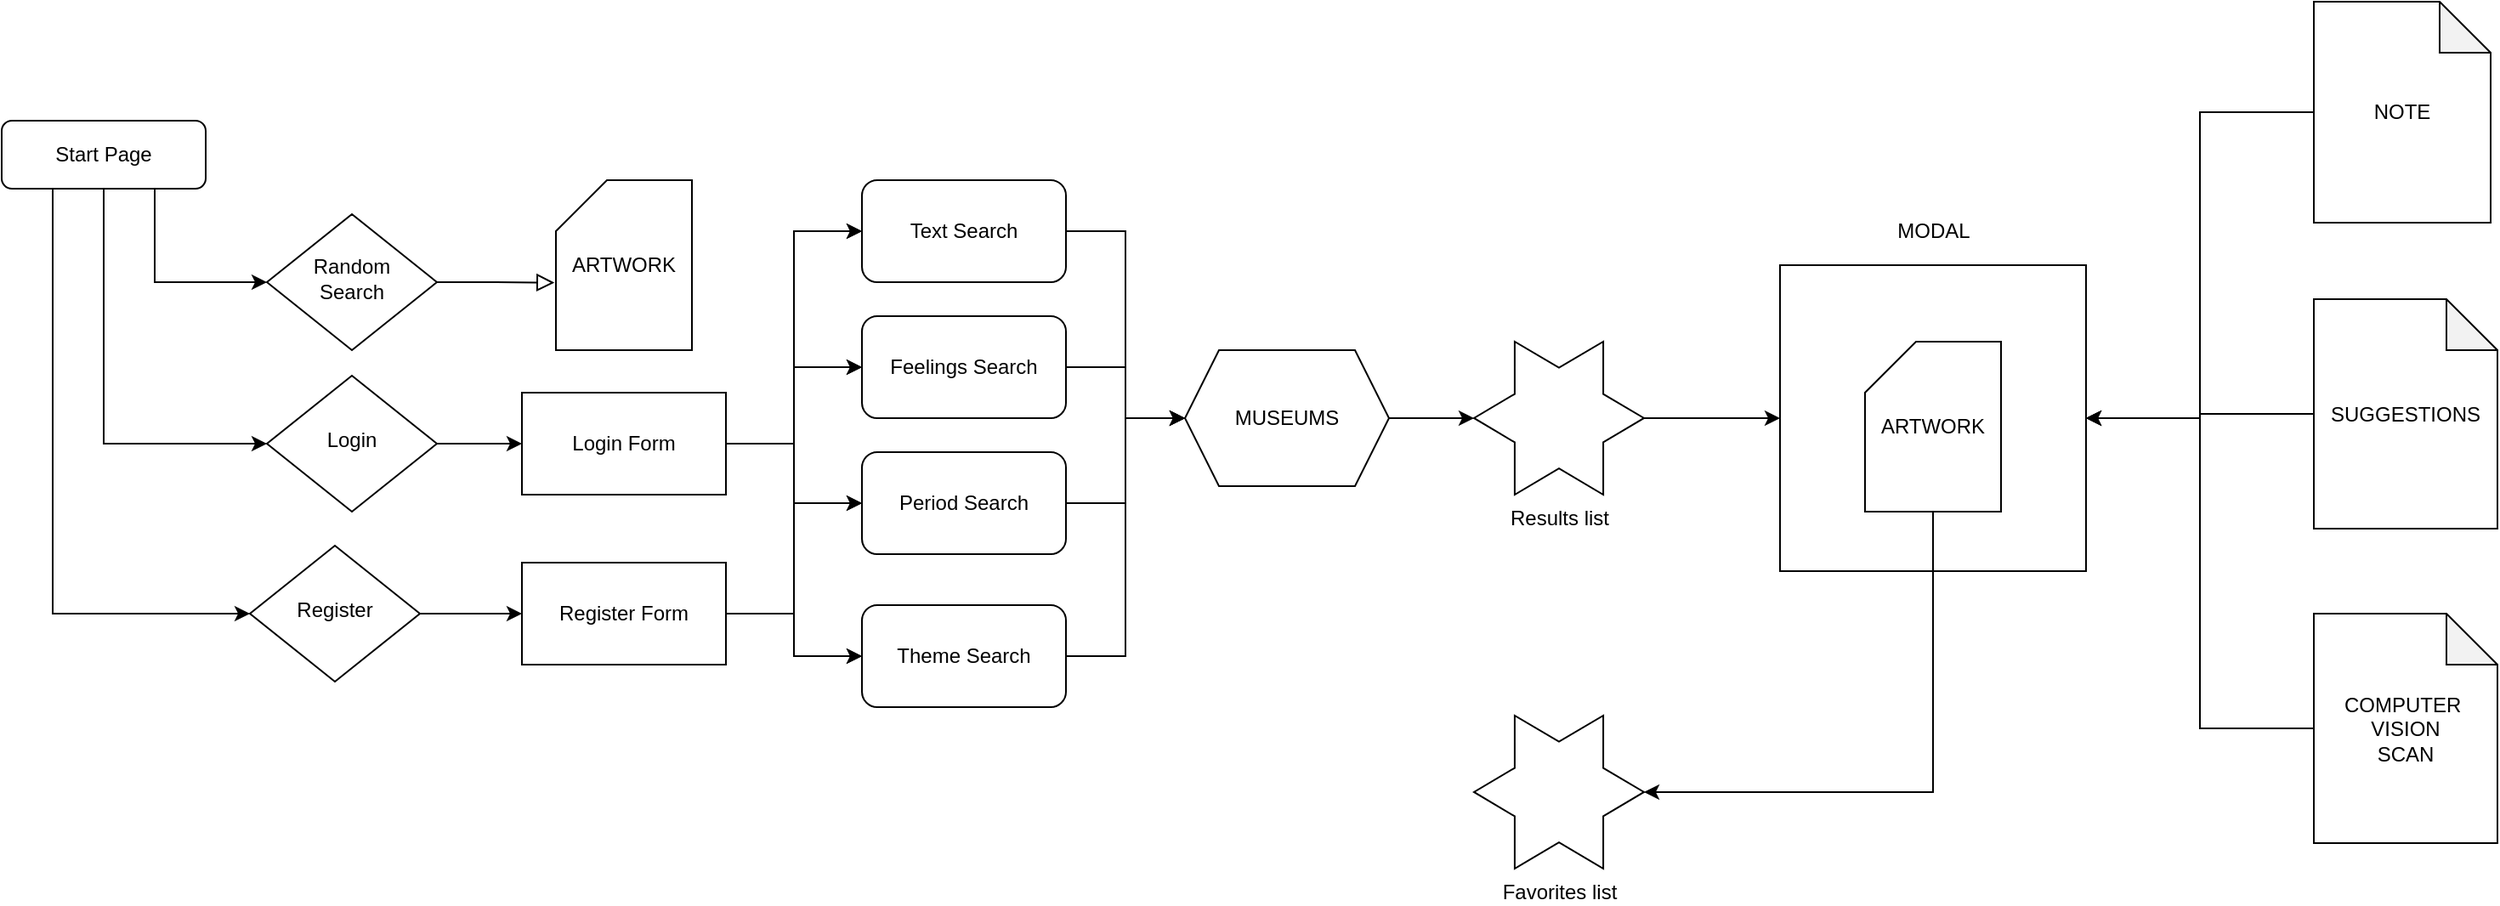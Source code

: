 <mxfile version="14.6.11" type="github">
  <diagram id="C5RBs43oDa-KdzZeNtuy" name="UserLogic">
    <mxGraphModel dx="1426" dy="771" grid="1" gridSize="10" guides="1" tooltips="1" connect="1" arrows="1" fold="1" page="1" pageScale="1" pageWidth="827" pageHeight="1169" math="0" shadow="0">
      <root>
        <mxCell id="WIyWlLk6GJQsqaUBKTNV-0" />
        <mxCell id="WIyWlLk6GJQsqaUBKTNV-1" parent="WIyWlLk6GJQsqaUBKTNV-0" />
        <mxCell id="U1Xu8Lq1FuDB0URxKzO4-0" style="edgeStyle=orthogonalEdgeStyle;rounded=0;orthogonalLoop=1;jettySize=auto;html=1;exitX=0.75;exitY=1;exitDx=0;exitDy=0;entryX=0;entryY=0.5;entryDx=0;entryDy=0;" parent="WIyWlLk6GJQsqaUBKTNV-1" source="WIyWlLk6GJQsqaUBKTNV-3" target="WIyWlLk6GJQsqaUBKTNV-6" edge="1">
          <mxGeometry relative="1" as="geometry" />
        </mxCell>
        <mxCell id="U1Xu8Lq1FuDB0URxKzO4-1" style="edgeStyle=orthogonalEdgeStyle;rounded=0;orthogonalLoop=1;jettySize=auto;html=1;exitX=0.5;exitY=1;exitDx=0;exitDy=0;entryX=0;entryY=0.5;entryDx=0;entryDy=0;" parent="WIyWlLk6GJQsqaUBKTNV-1" source="WIyWlLk6GJQsqaUBKTNV-3" target="WIyWlLk6GJQsqaUBKTNV-10" edge="1">
          <mxGeometry relative="1" as="geometry" />
        </mxCell>
        <mxCell id="U1Xu8Lq1FuDB0URxKzO4-2" style="edgeStyle=orthogonalEdgeStyle;rounded=0;orthogonalLoop=1;jettySize=auto;html=1;exitX=0.25;exitY=1;exitDx=0;exitDy=0;entryX=0;entryY=0.5;entryDx=0;entryDy=0;" parent="WIyWlLk6GJQsqaUBKTNV-1" source="WIyWlLk6GJQsqaUBKTNV-3" target="iknLp_WJPqp2MoD4062r-0" edge="1">
          <mxGeometry relative="1" as="geometry" />
        </mxCell>
        <mxCell id="WIyWlLk6GJQsqaUBKTNV-3" value="Start Page" style="rounded=1;whiteSpace=wrap;html=1;fontSize=12;glass=0;strokeWidth=1;shadow=0;" parent="WIyWlLk6GJQsqaUBKTNV-1" vertex="1">
          <mxGeometry x="294" y="240" width="120" height="40" as="geometry" />
        </mxCell>
        <mxCell id="WIyWlLk6GJQsqaUBKTNV-5" value="" style="edgeStyle=orthogonalEdgeStyle;rounded=0;html=1;jettySize=auto;orthogonalLoop=1;fontSize=11;endArrow=block;endFill=0;endSize=8;strokeWidth=1;shadow=0;labelBackgroundColor=none;entryX=-0.011;entryY=0.603;entryDx=0;entryDy=0;entryPerimeter=0;" parent="WIyWlLk6GJQsqaUBKTNV-1" source="WIyWlLk6GJQsqaUBKTNV-6" target="U1Xu8Lq1FuDB0URxKzO4-5" edge="1">
          <mxGeometry y="10" relative="1" as="geometry">
            <mxPoint as="offset" />
            <mxPoint x="791" y="334" as="targetPoint" />
          </mxGeometry>
        </mxCell>
        <mxCell id="WIyWlLk6GJQsqaUBKTNV-6" value="Random &lt;br&gt;Search" style="rhombus;whiteSpace=wrap;html=1;shadow=0;fontFamily=Helvetica;fontSize=12;align=center;strokeWidth=1;spacing=6;spacingTop=-4;" parent="WIyWlLk6GJQsqaUBKTNV-1" vertex="1">
          <mxGeometry x="450" y="295" width="100" height="80" as="geometry" />
        </mxCell>
        <mxCell id="U1Xu8Lq1FuDB0URxKzO4-14" style="edgeStyle=orthogonalEdgeStyle;rounded=0;orthogonalLoop=1;jettySize=auto;html=1;exitX=1;exitY=0.5;exitDx=0;exitDy=0;" parent="WIyWlLk6GJQsqaUBKTNV-1" source="WIyWlLk6GJQsqaUBKTNV-10" target="U1Xu8Lq1FuDB0URxKzO4-13" edge="1">
          <mxGeometry relative="1" as="geometry" />
        </mxCell>
        <mxCell id="WIyWlLk6GJQsqaUBKTNV-10" value="Login" style="rhombus;whiteSpace=wrap;html=1;shadow=0;fontFamily=Helvetica;fontSize=12;align=center;strokeWidth=1;spacing=6;spacingTop=-4;" parent="WIyWlLk6GJQsqaUBKTNV-1" vertex="1">
          <mxGeometry x="450" y="390" width="100" height="80" as="geometry" />
        </mxCell>
        <mxCell id="U1Xu8Lq1FuDB0URxKzO4-40" style="edgeStyle=orthogonalEdgeStyle;rounded=0;orthogonalLoop=1;jettySize=auto;html=1;exitX=1;exitY=0.5;exitDx=0;exitDy=0;entryX=0;entryY=0.5;entryDx=0;entryDy=0;" parent="WIyWlLk6GJQsqaUBKTNV-1" source="iknLp_WJPqp2MoD4062r-0" target="U1Xu8Lq1FuDB0URxKzO4-39" edge="1">
          <mxGeometry relative="1" as="geometry" />
        </mxCell>
        <mxCell id="iknLp_WJPqp2MoD4062r-0" value="Register" style="rhombus;whiteSpace=wrap;html=1;shadow=0;fontFamily=Helvetica;fontSize=12;align=center;strokeWidth=1;spacing=6;spacingTop=-4;" parent="WIyWlLk6GJQsqaUBKTNV-1" vertex="1">
          <mxGeometry x="440" y="490" width="100" height="80" as="geometry" />
        </mxCell>
        <mxCell id="U1Xu8Lq1FuDB0URxKzO4-5" value="ARTWORK" style="shape=card;whiteSpace=wrap;html=1;" parent="WIyWlLk6GJQsqaUBKTNV-1" vertex="1">
          <mxGeometry x="620" y="275" width="80" height="100" as="geometry" />
        </mxCell>
        <mxCell id="U1Xu8Lq1FuDB0URxKzO4-22" style="edgeStyle=orthogonalEdgeStyle;rounded=0;orthogonalLoop=1;jettySize=auto;html=1;exitX=1;exitY=0.5;exitDx=0;exitDy=0;entryX=0;entryY=0.5;entryDx=0;entryDy=0;" parent="WIyWlLk6GJQsqaUBKTNV-1" source="U1Xu8Lq1FuDB0URxKzO4-13" target="U1Xu8Lq1FuDB0URxKzO4-15" edge="1">
          <mxGeometry relative="1" as="geometry" />
        </mxCell>
        <mxCell id="U1Xu8Lq1FuDB0URxKzO4-23" style="edgeStyle=orthogonalEdgeStyle;rounded=0;orthogonalLoop=1;jettySize=auto;html=1;exitX=1;exitY=0.5;exitDx=0;exitDy=0;entryX=0;entryY=0.5;entryDx=0;entryDy=0;" parent="WIyWlLk6GJQsqaUBKTNV-1" source="U1Xu8Lq1FuDB0URxKzO4-13" target="U1Xu8Lq1FuDB0URxKzO4-16" edge="1">
          <mxGeometry relative="1" as="geometry" />
        </mxCell>
        <mxCell id="U1Xu8Lq1FuDB0URxKzO4-24" style="edgeStyle=orthogonalEdgeStyle;rounded=0;orthogonalLoop=1;jettySize=auto;html=1;exitX=1;exitY=0.5;exitDx=0;exitDy=0;entryX=0;entryY=0.5;entryDx=0;entryDy=0;" parent="WIyWlLk6GJQsqaUBKTNV-1" source="U1Xu8Lq1FuDB0URxKzO4-13" target="U1Xu8Lq1FuDB0URxKzO4-17" edge="1">
          <mxGeometry relative="1" as="geometry" />
        </mxCell>
        <mxCell id="U1Xu8Lq1FuDB0URxKzO4-25" style="edgeStyle=orthogonalEdgeStyle;rounded=0;orthogonalLoop=1;jettySize=auto;html=1;exitX=1;exitY=0.5;exitDx=0;exitDy=0;entryX=0;entryY=0.5;entryDx=0;entryDy=0;" parent="WIyWlLk6GJQsqaUBKTNV-1" source="U1Xu8Lq1FuDB0URxKzO4-13" target="U1Xu8Lq1FuDB0URxKzO4-19" edge="1">
          <mxGeometry relative="1" as="geometry" />
        </mxCell>
        <mxCell id="U1Xu8Lq1FuDB0URxKzO4-13" value="Login Form" style="rounded=0;whiteSpace=wrap;html=1;" parent="WIyWlLk6GJQsqaUBKTNV-1" vertex="1">
          <mxGeometry x="600" y="400" width="120" height="60" as="geometry" />
        </mxCell>
        <mxCell id="U1Xu8Lq1FuDB0URxKzO4-31" style="edgeStyle=orthogonalEdgeStyle;rounded=0;orthogonalLoop=1;jettySize=auto;html=1;exitX=1;exitY=0.5;exitDx=0;exitDy=0;entryX=0;entryY=0.5;entryDx=0;entryDy=0;" parent="WIyWlLk6GJQsqaUBKTNV-1" source="U1Xu8Lq1FuDB0URxKzO4-15" target="U1Xu8Lq1FuDB0URxKzO4-34" edge="1">
          <mxGeometry relative="1" as="geometry">
            <mxPoint x="1790" y="428" as="targetPoint" />
          </mxGeometry>
        </mxCell>
        <mxCell id="U1Xu8Lq1FuDB0URxKzO4-35" style="edgeStyle=orthogonalEdgeStyle;rounded=0;orthogonalLoop=1;jettySize=auto;html=1;exitX=1;exitY=0.5;exitDx=0;exitDy=0;entryX=0;entryY=0.5;entryDx=0;entryDy=0;" parent="WIyWlLk6GJQsqaUBKTNV-1" source="U1Xu8Lq1FuDB0URxKzO4-16" target="U1Xu8Lq1FuDB0URxKzO4-34" edge="1">
          <mxGeometry relative="1" as="geometry" />
        </mxCell>
        <mxCell id="U1Xu8Lq1FuDB0URxKzO4-36" style="edgeStyle=orthogonalEdgeStyle;rounded=0;orthogonalLoop=1;jettySize=auto;html=1;exitX=1;exitY=0.5;exitDx=0;exitDy=0;entryX=0;entryY=0.5;entryDx=0;entryDy=0;" parent="WIyWlLk6GJQsqaUBKTNV-1" source="U1Xu8Lq1FuDB0URxKzO4-17" target="U1Xu8Lq1FuDB0URxKzO4-34" edge="1">
          <mxGeometry relative="1" as="geometry">
            <mxPoint x="1820" y="490" as="targetPoint" />
          </mxGeometry>
        </mxCell>
        <mxCell id="U1Xu8Lq1FuDB0URxKzO4-37" style="edgeStyle=orthogonalEdgeStyle;rounded=0;orthogonalLoop=1;jettySize=auto;html=1;exitX=1;exitY=0.5;exitDx=0;exitDy=0;entryX=0;entryY=0.5;entryDx=0;entryDy=0;" parent="WIyWlLk6GJQsqaUBKTNV-1" source="U1Xu8Lq1FuDB0URxKzO4-19" target="U1Xu8Lq1FuDB0URxKzO4-34" edge="1">
          <mxGeometry relative="1" as="geometry" />
        </mxCell>
        <mxCell id="U1Xu8Lq1FuDB0URxKzO4-51" style="edgeStyle=orthogonalEdgeStyle;rounded=0;orthogonalLoop=1;jettySize=auto;html=1;exitX=1;exitY=0.5;exitDx=0;exitDy=0;entryX=0;entryY=0.5;entryDx=0;entryDy=0;entryPerimeter=0;" parent="WIyWlLk6GJQsqaUBKTNV-1" source="U1Xu8Lq1FuDB0URxKzO4-34" target="U1Xu8Lq1FuDB0URxKzO4-50" edge="1">
          <mxGeometry relative="1" as="geometry" />
        </mxCell>
        <mxCell id="U1Xu8Lq1FuDB0URxKzO4-34" value="MUSEUMS" style="shape=hexagon;perimeter=hexagonPerimeter2;whiteSpace=wrap;html=1;fixedSize=1;" parent="WIyWlLk6GJQsqaUBKTNV-1" vertex="1">
          <mxGeometry x="990" y="375" width="120" height="80" as="geometry" />
        </mxCell>
        <mxCell id="U1Xu8Lq1FuDB0URxKzO4-38" value="" style="group" parent="WIyWlLk6GJQsqaUBKTNV-1" vertex="1" connectable="0">
          <mxGeometry x="800" y="275" width="120" height="310" as="geometry" />
        </mxCell>
        <mxCell id="U1Xu8Lq1FuDB0URxKzO4-15" value="Text Search" style="rounded=1;whiteSpace=wrap;html=1;" parent="U1Xu8Lq1FuDB0URxKzO4-38" vertex="1">
          <mxGeometry width="120" height="60" as="geometry" />
        </mxCell>
        <mxCell id="U1Xu8Lq1FuDB0URxKzO4-16" value="Feelings Search" style="rounded=1;whiteSpace=wrap;html=1;" parent="U1Xu8Lq1FuDB0URxKzO4-38" vertex="1">
          <mxGeometry y="80" width="120" height="60" as="geometry" />
        </mxCell>
        <mxCell id="U1Xu8Lq1FuDB0URxKzO4-17" value="Period Search" style="rounded=1;whiteSpace=wrap;html=1;" parent="U1Xu8Lq1FuDB0URxKzO4-38" vertex="1">
          <mxGeometry y="160" width="120" height="60" as="geometry" />
        </mxCell>
        <mxCell id="U1Xu8Lq1FuDB0URxKzO4-19" value="Theme Search" style="rounded=1;whiteSpace=wrap;html=1;" parent="U1Xu8Lq1FuDB0URxKzO4-38" vertex="1">
          <mxGeometry y="250" width="120" height="60" as="geometry" />
        </mxCell>
        <mxCell id="U1Xu8Lq1FuDB0URxKzO4-46" style="edgeStyle=orthogonalEdgeStyle;rounded=0;orthogonalLoop=1;jettySize=auto;html=1;exitX=1;exitY=0.5;exitDx=0;exitDy=0;entryX=0;entryY=0.5;entryDx=0;entryDy=0;" parent="WIyWlLk6GJQsqaUBKTNV-1" source="U1Xu8Lq1FuDB0URxKzO4-39" target="U1Xu8Lq1FuDB0URxKzO4-19" edge="1">
          <mxGeometry relative="1" as="geometry">
            <mxPoint x="990" y="430" as="targetPoint" />
          </mxGeometry>
        </mxCell>
        <mxCell id="U1Xu8Lq1FuDB0URxKzO4-47" style="edgeStyle=orthogonalEdgeStyle;rounded=0;orthogonalLoop=1;jettySize=auto;html=1;exitX=1;exitY=0.5;exitDx=0;exitDy=0;entryX=0;entryY=0.5;entryDx=0;entryDy=0;" parent="WIyWlLk6GJQsqaUBKTNV-1" source="U1Xu8Lq1FuDB0URxKzO4-39" target="U1Xu8Lq1FuDB0URxKzO4-17" edge="1">
          <mxGeometry relative="1" as="geometry" />
        </mxCell>
        <mxCell id="U1Xu8Lq1FuDB0URxKzO4-48" style="edgeStyle=orthogonalEdgeStyle;rounded=0;orthogonalLoop=1;jettySize=auto;html=1;exitX=1;exitY=0.5;exitDx=0;exitDy=0;entryX=0;entryY=0.5;entryDx=0;entryDy=0;" parent="WIyWlLk6GJQsqaUBKTNV-1" source="U1Xu8Lq1FuDB0URxKzO4-39" target="U1Xu8Lq1FuDB0URxKzO4-16" edge="1">
          <mxGeometry relative="1" as="geometry" />
        </mxCell>
        <mxCell id="U1Xu8Lq1FuDB0URxKzO4-49" style="edgeStyle=orthogonalEdgeStyle;rounded=0;orthogonalLoop=1;jettySize=auto;html=1;exitX=1;exitY=0.5;exitDx=0;exitDy=0;entryX=0;entryY=0.5;entryDx=0;entryDy=0;" parent="WIyWlLk6GJQsqaUBKTNV-1" source="U1Xu8Lq1FuDB0URxKzO4-39" target="U1Xu8Lq1FuDB0URxKzO4-15" edge="1">
          <mxGeometry relative="1" as="geometry" />
        </mxCell>
        <mxCell id="U1Xu8Lq1FuDB0URxKzO4-39" value="Register Form" style="rounded=0;whiteSpace=wrap;html=1;" parent="WIyWlLk6GJQsqaUBKTNV-1" vertex="1">
          <mxGeometry x="600" y="500" width="120" height="60" as="geometry" />
        </mxCell>
        <mxCell id="U1Xu8Lq1FuDB0URxKzO4-54" style="edgeStyle=orthogonalEdgeStyle;rounded=0;orthogonalLoop=1;jettySize=auto;html=1;exitX=1;exitY=0.5;exitDx=0;exitDy=0;exitPerimeter=0;entryX=0;entryY=0.5;entryDx=0;entryDy=0;" parent="WIyWlLk6GJQsqaUBKTNV-1" source="U1Xu8Lq1FuDB0URxKzO4-50" target="U1Xu8Lq1FuDB0URxKzO4-56" edge="1">
          <mxGeometry relative="1" as="geometry">
            <mxPoint x="1350" y="415" as="targetPoint" />
          </mxGeometry>
        </mxCell>
        <mxCell id="U1Xu8Lq1FuDB0URxKzO4-50" value="Results list" style="verticalLabelPosition=bottom;verticalAlign=top;html=1;shape=mxgraph.basic.6_point_star" parent="WIyWlLk6GJQsqaUBKTNV-1" vertex="1">
          <mxGeometry x="1160" y="370" width="100" height="90" as="geometry" />
        </mxCell>
        <mxCell id="U1Xu8Lq1FuDB0URxKzO4-55" value="Favorites&amp;nbsp;list" style="verticalLabelPosition=bottom;verticalAlign=top;html=1;shape=mxgraph.basic.6_point_star" parent="WIyWlLk6GJQsqaUBKTNV-1" vertex="1">
          <mxGeometry x="1160" y="590" width="100" height="90" as="geometry" />
        </mxCell>
        <mxCell id="U1Xu8Lq1FuDB0URxKzO4-58" value="" style="group" parent="WIyWlLk6GJQsqaUBKTNV-1" vertex="1" connectable="0">
          <mxGeometry x="1340" y="325" width="180" height="180" as="geometry" />
        </mxCell>
        <mxCell id="U1Xu8Lq1FuDB0URxKzO4-56" value="&lt;span style=&quot;color: rgba(0 , 0 , 0 , 0) ; font-family: monospace ; font-size: 0px&quot;&gt;%3CmxGraphModel%3E%3Croot%3E%3CmxCell%20id%3D%220%22%2F%3E%3CmxCell%20id%3D%221%22%20parent%3D%220%22%2F%3E%3CmxCell%20id%3D%222%22%20value%3D%22ARTWORK%22%20style%3D%22shape%3Dcard%3BwhiteSpace%3Dwrap%3Bhtml%3D1%3B%22%20vertex%3D%221%22%20parent%3D%221%22%3E%3CmxGeometry%20x%3D%221420%22%20y%3D%22535%22%20width%3D%2280%22%20height%3D%22100%22%20as%3D%22geometry%22%2F%3E%3C%2FmxCell%3E%3C%2Froot%3E%3C%2FmxGraphModel%3E&lt;/span&gt;" style="whiteSpace=wrap;html=1;aspect=fixed;" parent="U1Xu8Lq1FuDB0URxKzO4-58" vertex="1">
          <mxGeometry width="180" height="180" as="geometry" />
        </mxCell>
        <mxCell id="U1Xu8Lq1FuDB0URxKzO4-57" value="ARTWORK" style="shape=card;whiteSpace=wrap;html=1;" parent="U1Xu8Lq1FuDB0URxKzO4-58" vertex="1">
          <mxGeometry x="50" y="45" width="80" height="100" as="geometry" />
        </mxCell>
        <mxCell id="U1Xu8Lq1FuDB0URxKzO4-60" value="MODAL" style="text;html=1;align=center;verticalAlign=middle;resizable=0;points=[];autosize=1;strokeColor=none;" parent="WIyWlLk6GJQsqaUBKTNV-1" vertex="1">
          <mxGeometry x="1400" y="295" width="60" height="20" as="geometry" />
        </mxCell>
        <mxCell id="U1Xu8Lq1FuDB0URxKzO4-62" style="edgeStyle=orthogonalEdgeStyle;rounded=0;orthogonalLoop=1;jettySize=auto;html=1;exitX=0;exitY=0.5;exitDx=0;exitDy=0;exitPerimeter=0;entryX=1;entryY=0.5;entryDx=0;entryDy=0;" parent="WIyWlLk6GJQsqaUBKTNV-1" source="U1Xu8Lq1FuDB0URxKzO4-61" target="U1Xu8Lq1FuDB0URxKzO4-56" edge="1">
          <mxGeometry relative="1" as="geometry" />
        </mxCell>
        <mxCell id="U1Xu8Lq1FuDB0URxKzO4-61" value="NOTE" style="shape=note;whiteSpace=wrap;html=1;backgroundOutline=1;darkOpacity=0.05;" parent="WIyWlLk6GJQsqaUBKTNV-1" vertex="1">
          <mxGeometry x="1654" y="170" width="104" height="130" as="geometry" />
        </mxCell>
        <mxCell id="U1Xu8Lq1FuDB0URxKzO4-65" style="edgeStyle=orthogonalEdgeStyle;rounded=0;orthogonalLoop=1;jettySize=auto;html=1;exitX=0;exitY=0.5;exitDx=0;exitDy=0;exitPerimeter=0;entryX=1;entryY=0.5;entryDx=0;entryDy=0;" parent="WIyWlLk6GJQsqaUBKTNV-1" source="U1Xu8Lq1FuDB0URxKzO4-64" target="U1Xu8Lq1FuDB0URxKzO4-56" edge="1">
          <mxGeometry relative="1" as="geometry" />
        </mxCell>
        <mxCell id="U1Xu8Lq1FuDB0URxKzO4-64" value="SUGGESTIONS" style="shape=note;whiteSpace=wrap;html=1;backgroundOutline=1;darkOpacity=0.05;" parent="WIyWlLk6GJQsqaUBKTNV-1" vertex="1">
          <mxGeometry x="1654" y="345" width="108" height="135" as="geometry" />
        </mxCell>
        <mxCell id="U1Xu8Lq1FuDB0URxKzO4-66" style="edgeStyle=orthogonalEdgeStyle;rounded=0;orthogonalLoop=1;jettySize=auto;html=1;exitX=0.5;exitY=1;exitDx=0;exitDy=0;exitPerimeter=0;entryX=1;entryY=0.5;entryDx=0;entryDy=0;entryPerimeter=0;" parent="WIyWlLk6GJQsqaUBKTNV-1" source="U1Xu8Lq1FuDB0URxKzO4-57" target="U1Xu8Lq1FuDB0URxKzO4-55" edge="1">
          <mxGeometry relative="1" as="geometry" />
        </mxCell>
        <mxCell id="Irh8vO6wR_MeA8xufXPv-1" style="edgeStyle=orthogonalEdgeStyle;rounded=0;orthogonalLoop=1;jettySize=auto;html=1;exitX=0;exitY=0.5;exitDx=0;exitDy=0;exitPerimeter=0;entryX=1;entryY=0.5;entryDx=0;entryDy=0;" edge="1" parent="WIyWlLk6GJQsqaUBKTNV-1" source="Irh8vO6wR_MeA8xufXPv-0" target="U1Xu8Lq1FuDB0URxKzO4-56">
          <mxGeometry relative="1" as="geometry" />
        </mxCell>
        <mxCell id="Irh8vO6wR_MeA8xufXPv-0" value="COMPUTER&amp;nbsp;&lt;br&gt;VISION&lt;br&gt;SCAN" style="shape=note;whiteSpace=wrap;html=1;backgroundOutline=1;darkOpacity=0.05;" vertex="1" parent="WIyWlLk6GJQsqaUBKTNV-1">
          <mxGeometry x="1654" y="530" width="108" height="135" as="geometry" />
        </mxCell>
      </root>
    </mxGraphModel>
  </diagram>
</mxfile>
